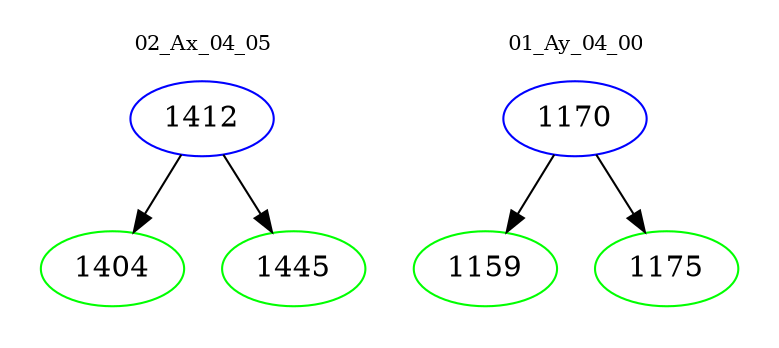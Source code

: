 digraph{
subgraph cluster_0 {
color = white
label = "02_Ax_04_05";
fontsize=10;
T0_1412 [label="1412", color="blue"]
T0_1412 -> T0_1404 [color="black"]
T0_1404 [label="1404", color="green"]
T0_1412 -> T0_1445 [color="black"]
T0_1445 [label="1445", color="green"]
}
subgraph cluster_1 {
color = white
label = "01_Ay_04_00";
fontsize=10;
T1_1170 [label="1170", color="blue"]
T1_1170 -> T1_1159 [color="black"]
T1_1159 [label="1159", color="green"]
T1_1170 -> T1_1175 [color="black"]
T1_1175 [label="1175", color="green"]
}
}
